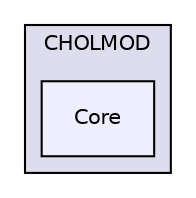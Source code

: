 digraph "libs/SuiteSparse/CHOLMOD/Core" {
  compound=true
  node [ fontsize="10", fontname="Helvetica"];
  edge [ labelfontsize="10", labelfontname="Helvetica"];
  subgraph clusterdir_1715615f3f6e7394862de293d3809de9 {
    graph [ bgcolor="#ddddee", pencolor="black", label="CHOLMOD" fontname="Helvetica", fontsize="10", URL="dir_1715615f3f6e7394862de293d3809de9.html"]
  dir_4541c25c54e6b15851b323789c28ea2e [shape=box, label="Core", style="filled", fillcolor="#eeeeff", pencolor="black", URL="dir_4541c25c54e6b15851b323789c28ea2e.html"];
  }
}
